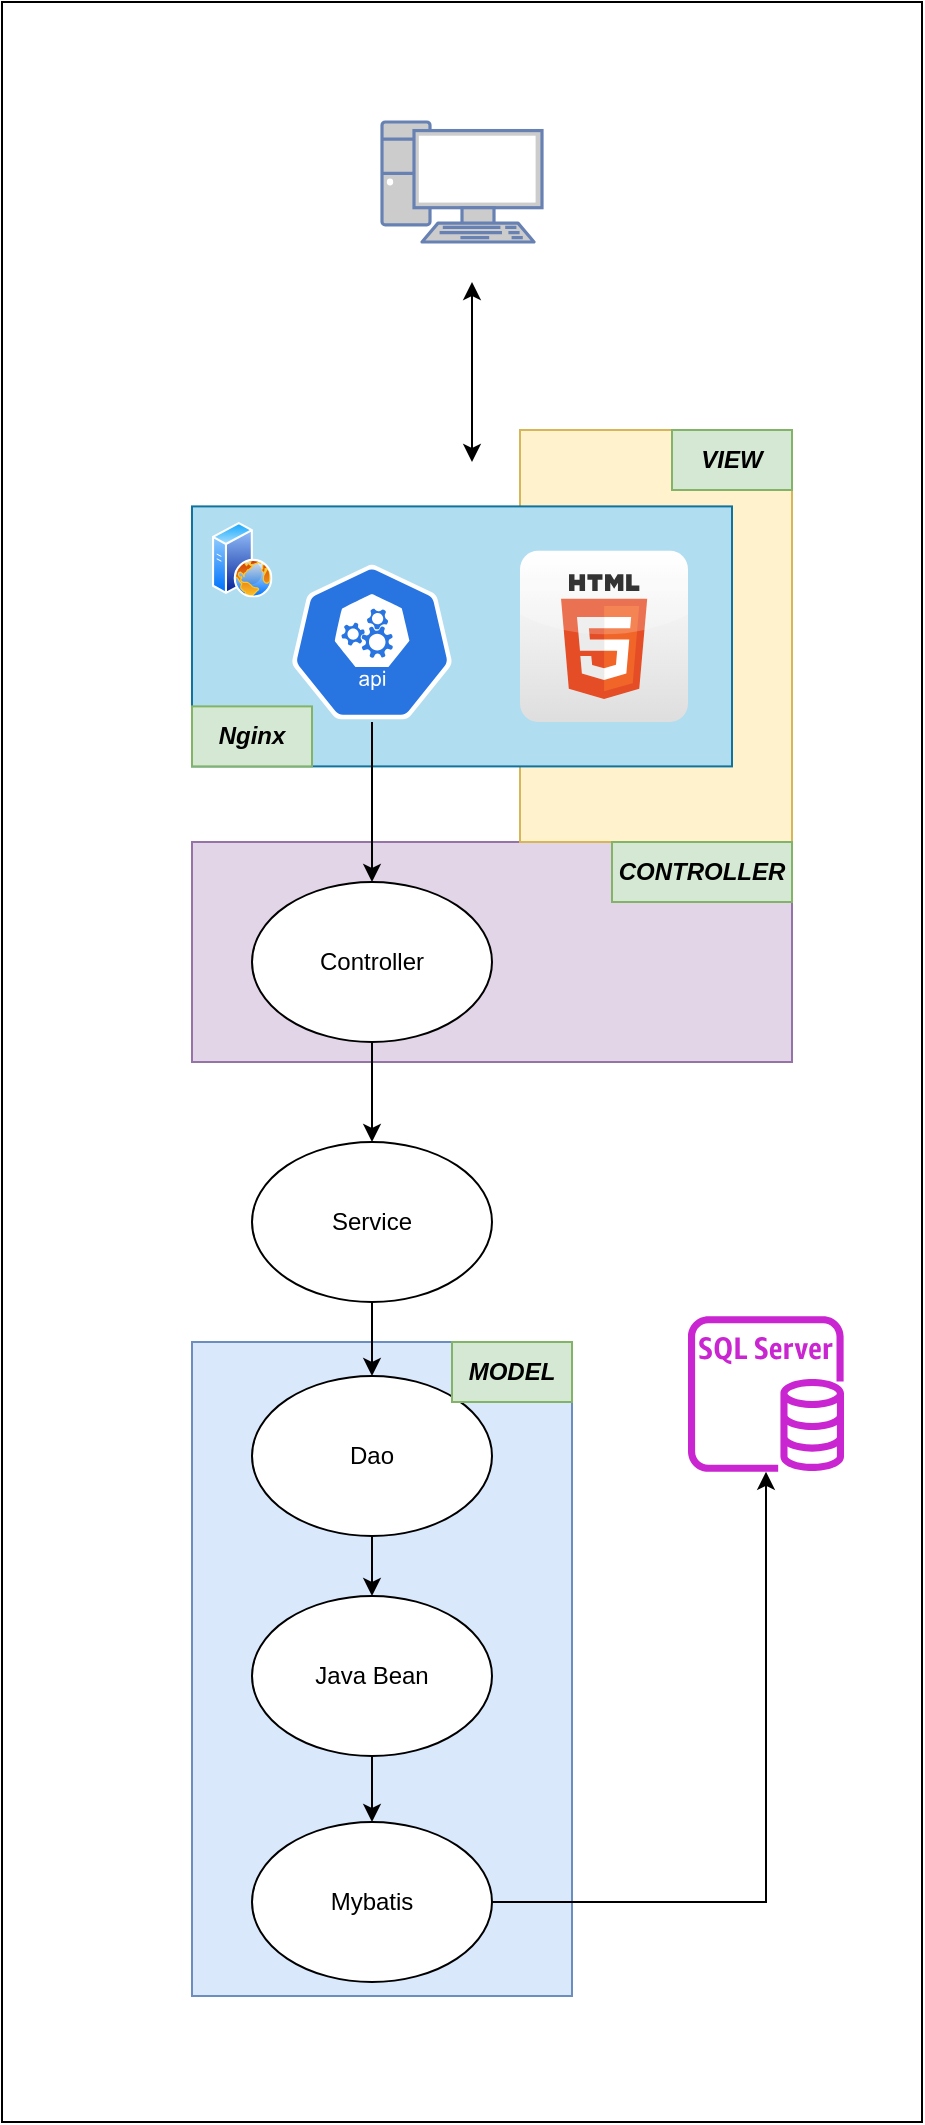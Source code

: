 <mxfile version="22.1.11" type="github">
  <diagram name="第 1 页" id="SemBylmUUA6vfo9OFPBn">
    <mxGraphModel dx="2074" dy="1132" grid="1" gridSize="10" guides="1" tooltips="1" connect="1" arrows="1" fold="1" page="1" pageScale="1" pageWidth="827" pageHeight="1169" math="0" shadow="0">
      <root>
        <mxCell id="0" />
        <mxCell id="1" parent="0" />
        <mxCell id="NeN-vncmFwfR80bRDql_-31" value="" style="rounded=0;whiteSpace=wrap;html=1;" parent="1" vertex="1">
          <mxGeometry x="155" y="80" width="460" height="1060" as="geometry" />
        </mxCell>
        <mxCell id="NeN-vncmFwfR80bRDql_-29" value="" style="rounded=0;whiteSpace=wrap;html=1;fillColor=#e1d5e7;strokeColor=#9673a6;" parent="1" vertex="1">
          <mxGeometry x="250" y="500" width="300" height="110" as="geometry" />
        </mxCell>
        <mxCell id="NeN-vncmFwfR80bRDql_-25" value="" style="rounded=0;whiteSpace=wrap;html=1;fillColor=#dae8fc;strokeColor=#6c8ebf;" parent="1" vertex="1">
          <mxGeometry x="250" y="750" width="190" height="327" as="geometry" />
        </mxCell>
        <mxCell id="NeN-vncmFwfR80bRDql_-17" value="" style="rounded=0;whiteSpace=wrap;html=1;fillColor=#fff2cc;strokeColor=#d6b656;" parent="1" vertex="1">
          <mxGeometry x="414" y="294" width="136" height="206" as="geometry" />
        </mxCell>
        <mxCell id="NeN-vncmFwfR80bRDql_-15" value="" style="rounded=0;whiteSpace=wrap;html=1;fillColor=#b1ddf0;strokeColor=#10739e;" parent="1" vertex="1">
          <mxGeometry x="250" y="332.2" width="270" height="130" as="geometry" />
        </mxCell>
        <mxCell id="NeN-vncmFwfR80bRDql_-1" value="" style="fontColor=#0066CC;verticalAlign=top;verticalLabelPosition=bottom;labelPosition=center;align=center;html=1;outlineConnect=0;fillColor=#CCCCCC;strokeColor=#6881B3;gradientColor=none;gradientDirection=north;strokeWidth=2;shape=mxgraph.networks.pc;" parent="1" vertex="1">
          <mxGeometry x="345" y="140" width="80" height="60" as="geometry" />
        </mxCell>
        <mxCell id="NeN-vncmFwfR80bRDql_-4" value="" style="image;aspect=fixed;perimeter=ellipsePerimeter;html=1;align=center;shadow=0;dashed=0;spacingTop=3;image=img/lib/active_directory/web_server.svg;" parent="1" vertex="1">
          <mxGeometry x="260" y="340" width="30.24" height="37.8" as="geometry" />
        </mxCell>
        <mxCell id="NeN-vncmFwfR80bRDql_-26" style="edgeStyle=orthogonalEdgeStyle;rounded=0;orthogonalLoop=1;jettySize=auto;html=1;entryX=0.5;entryY=0;entryDx=0;entryDy=0;" parent="1" source="NeN-vncmFwfR80bRDql_-5" target="NeN-vncmFwfR80bRDql_-18" edge="1">
          <mxGeometry relative="1" as="geometry" />
        </mxCell>
        <mxCell id="NeN-vncmFwfR80bRDql_-5" value="" style="sketch=0;html=1;dashed=0;whitespace=wrap;fillColor=#2875E2;strokeColor=#ffffff;points=[[0.005,0.63,0],[0.1,0.2,0],[0.9,0.2,0],[0.5,0,0],[0.995,0.63,0],[0.72,0.99,0],[0.5,1,0],[0.28,0.99,0]];verticalLabelPosition=bottom;align=center;verticalAlign=top;shape=mxgraph.kubernetes.icon;prIcon=api" parent="1" vertex="1">
          <mxGeometry x="300" y="360" width="80" height="80" as="geometry" />
        </mxCell>
        <mxCell id="NeN-vncmFwfR80bRDql_-6" value="" style="dashed=0;outlineConnect=0;html=1;align=center;labelPosition=center;verticalLabelPosition=bottom;verticalAlign=top;shape=mxgraph.webicons.html5;gradientColor=#DFDEDE" parent="1" vertex="1">
          <mxGeometry x="414" y="354.4" width="84" height="85.6" as="geometry" />
        </mxCell>
        <mxCell id="NeN-vncmFwfR80bRDql_-13" style="edgeStyle=orthogonalEdgeStyle;rounded=0;orthogonalLoop=1;jettySize=auto;html=1;entryX=0.5;entryY=0;entryDx=0;entryDy=0;" parent="1" source="NeN-vncmFwfR80bRDql_-8" target="NeN-vncmFwfR80bRDql_-9" edge="1">
          <mxGeometry relative="1" as="geometry" />
        </mxCell>
        <mxCell id="NeN-vncmFwfR80bRDql_-8" value="Java Bean" style="ellipse;whiteSpace=wrap;html=1;" parent="1" vertex="1">
          <mxGeometry x="280" y="877" width="120" height="80" as="geometry" />
        </mxCell>
        <mxCell id="NeN-vncmFwfR80bRDql_-14" style="edgeStyle=orthogonalEdgeStyle;rounded=0;orthogonalLoop=1;jettySize=auto;html=1;" parent="1" source="NeN-vncmFwfR80bRDql_-9" target="NeN-vncmFwfR80bRDql_-10" edge="1">
          <mxGeometry relative="1" as="geometry" />
        </mxCell>
        <mxCell id="NeN-vncmFwfR80bRDql_-9" value="Mybatis&lt;br&gt;" style="ellipse;whiteSpace=wrap;html=1;" parent="1" vertex="1">
          <mxGeometry x="280" y="990" width="120" height="80" as="geometry" />
        </mxCell>
        <mxCell id="NeN-vncmFwfR80bRDql_-10" value="" style="sketch=0;outlineConnect=0;fontColor=#232F3E;gradientColor=none;fillColor=#C925D1;strokeColor=none;dashed=0;verticalLabelPosition=bottom;verticalAlign=top;align=center;html=1;fontSize=12;fontStyle=0;aspect=fixed;pointerEvents=1;shape=mxgraph.aws4.rds_sql_server_instance;" parent="1" vertex="1">
          <mxGeometry x="498" y="737" width="78" height="78" as="geometry" />
        </mxCell>
        <mxCell id="NeN-vncmFwfR80bRDql_-11" value="" style="endArrow=classic;startArrow=classic;html=1;rounded=0;" parent="1" edge="1">
          <mxGeometry width="50" height="50" relative="1" as="geometry">
            <mxPoint x="390" y="310" as="sourcePoint" />
            <mxPoint x="390" y="220" as="targetPoint" />
          </mxGeometry>
        </mxCell>
        <mxCell id="NeN-vncmFwfR80bRDql_-27" style="edgeStyle=orthogonalEdgeStyle;rounded=0;orthogonalLoop=1;jettySize=auto;html=1;entryX=0.5;entryY=0;entryDx=0;entryDy=0;" parent="1" source="NeN-vncmFwfR80bRDql_-18" target="NeN-vncmFwfR80bRDql_-20" edge="1">
          <mxGeometry relative="1" as="geometry" />
        </mxCell>
        <mxCell id="NeN-vncmFwfR80bRDql_-18" value="Controller" style="ellipse;whiteSpace=wrap;html=1;" parent="1" vertex="1">
          <mxGeometry x="280" y="520" width="120" height="80" as="geometry" />
        </mxCell>
        <mxCell id="NeN-vncmFwfR80bRDql_-23" style="edgeStyle=orthogonalEdgeStyle;rounded=0;orthogonalLoop=1;jettySize=auto;html=1;entryX=0.5;entryY=0;entryDx=0;entryDy=0;" parent="1" source="NeN-vncmFwfR80bRDql_-20" target="NeN-vncmFwfR80bRDql_-21" edge="1">
          <mxGeometry relative="1" as="geometry" />
        </mxCell>
        <mxCell id="NeN-vncmFwfR80bRDql_-20" value="Service" style="ellipse;whiteSpace=wrap;html=1;" parent="1" vertex="1">
          <mxGeometry x="280" y="650" width="120" height="80" as="geometry" />
        </mxCell>
        <mxCell id="NeN-vncmFwfR80bRDql_-24" style="edgeStyle=orthogonalEdgeStyle;rounded=0;orthogonalLoop=1;jettySize=auto;html=1;entryX=0.5;entryY=0;entryDx=0;entryDy=0;" parent="1" source="NeN-vncmFwfR80bRDql_-21" target="NeN-vncmFwfR80bRDql_-8" edge="1">
          <mxGeometry relative="1" as="geometry" />
        </mxCell>
        <mxCell id="NeN-vncmFwfR80bRDql_-21" value="Dao" style="ellipse;whiteSpace=wrap;html=1;" parent="1" vertex="1">
          <mxGeometry x="280" y="767" width="120" height="80" as="geometry" />
        </mxCell>
        <mxCell id="NeN-vncmFwfR80bRDql_-32" value="MODEL" style="text;html=1;strokeColor=#82b366;fillColor=#d5e8d4;align=center;verticalAlign=middle;whiteSpace=wrap;rounded=0;fontStyle=3" parent="1" vertex="1">
          <mxGeometry x="380" y="750" width="60" height="30" as="geometry" />
        </mxCell>
        <mxCell id="NeN-vncmFwfR80bRDql_-33" style="edgeStyle=orthogonalEdgeStyle;rounded=0;orthogonalLoop=1;jettySize=auto;html=1;exitX=0.5;exitY=1;exitDx=0;exitDy=0;" parent="1" source="NeN-vncmFwfR80bRDql_-32" target="NeN-vncmFwfR80bRDql_-32" edge="1">
          <mxGeometry relative="1" as="geometry" />
        </mxCell>
        <mxCell id="NeN-vncmFwfR80bRDql_-34" value="CONTROLLER" style="text;html=1;strokeColor=#82b366;fillColor=#d5e8d4;align=center;verticalAlign=middle;whiteSpace=wrap;rounded=0;fontStyle=3" parent="1" vertex="1">
          <mxGeometry x="460" y="500" width="90" height="30" as="geometry" />
        </mxCell>
        <mxCell id="NeN-vncmFwfR80bRDql_-35" value="VIEW" style="text;html=1;strokeColor=#82b366;fillColor=#d5e8d4;align=center;verticalAlign=middle;whiteSpace=wrap;rounded=0;fontStyle=3" parent="1" vertex="1">
          <mxGeometry x="490" y="294" width="60" height="30" as="geometry" />
        </mxCell>
        <mxCell id="NeN-vncmFwfR80bRDql_-36" value="Nginx" style="text;html=1;strokeColor=#82b366;fillColor=#d5e8d4;align=center;verticalAlign=middle;whiteSpace=wrap;rounded=0;fontStyle=3" parent="1" vertex="1">
          <mxGeometry x="250" y="432.2" width="60" height="30" as="geometry" />
        </mxCell>
      </root>
    </mxGraphModel>
  </diagram>
</mxfile>
